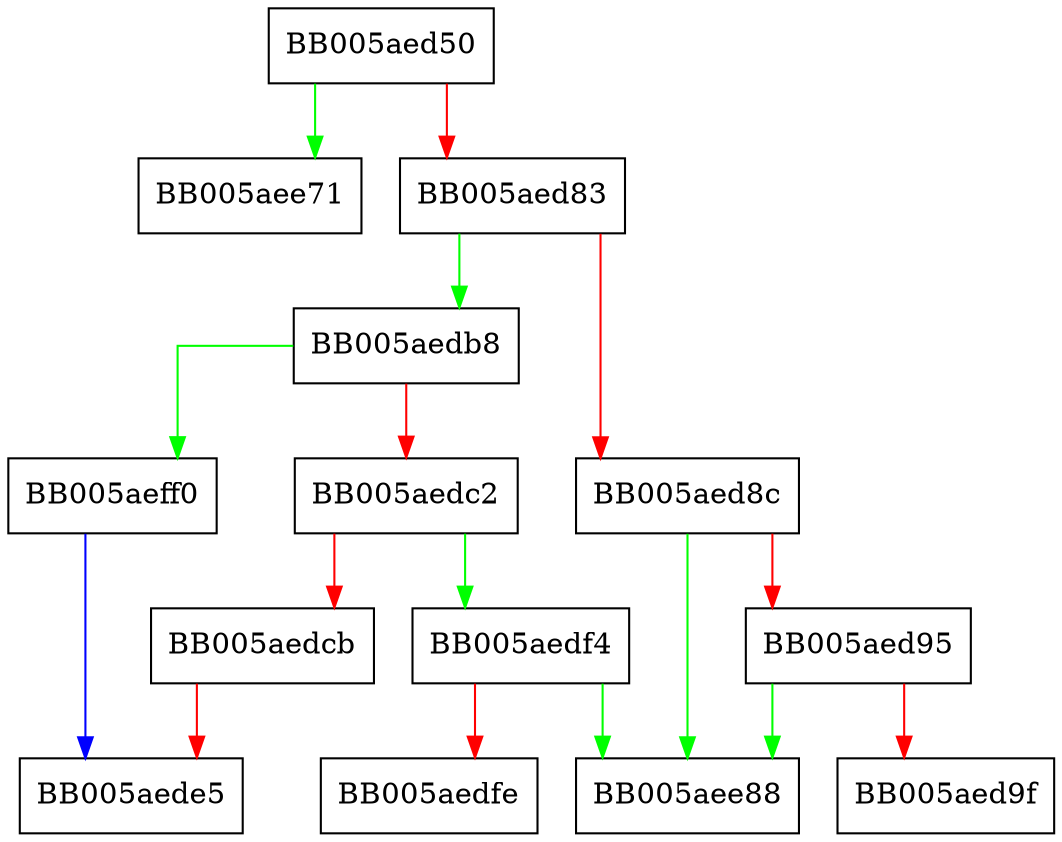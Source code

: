 digraph enc_ctrl {
  node [shape="box"];
  graph [splines=ortho];
  BB005aed50 -> BB005aee71 [color="green"];
  BB005aed50 -> BB005aed83 [color="red"];
  BB005aed83 -> BB005aedb8 [color="green"];
  BB005aed83 -> BB005aed8c [color="red"];
  BB005aed8c -> BB005aee88 [color="green"];
  BB005aed8c -> BB005aed95 [color="red"];
  BB005aed95 -> BB005aee88 [color="green"];
  BB005aed95 -> BB005aed9f [color="red"];
  BB005aedb8 -> BB005aeff0 [color="green"];
  BB005aedb8 -> BB005aedc2 [color="red"];
  BB005aedc2 -> BB005aedf4 [color="green"];
  BB005aedc2 -> BB005aedcb [color="red"];
  BB005aedcb -> BB005aede5 [color="red"];
  BB005aedf4 -> BB005aee88 [color="green"];
  BB005aedf4 -> BB005aedfe [color="red"];
  BB005aeff0 -> BB005aede5 [color="blue"];
}